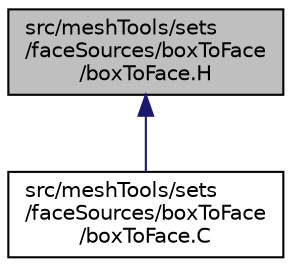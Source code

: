 digraph "src/meshTools/sets/faceSources/boxToFace/boxToFace.H"
{
  bgcolor="transparent";
  edge [fontname="Helvetica",fontsize="10",labelfontname="Helvetica",labelfontsize="10"];
  node [fontname="Helvetica",fontsize="10",shape=record];
  Node1 [label="src/meshTools/sets\l/faceSources/boxToFace\l/boxToFace.H",height=0.2,width=0.4,color="black", fillcolor="grey75", style="filled", fontcolor="black"];
  Node1 -> Node2 [dir="back",color="midnightblue",fontsize="10",style="solid",fontname="Helvetica"];
  Node2 [label="src/meshTools/sets\l/faceSources/boxToFace\l/boxToFace.C",height=0.2,width=0.4,color="black",URL="$a07405.html"];
}
